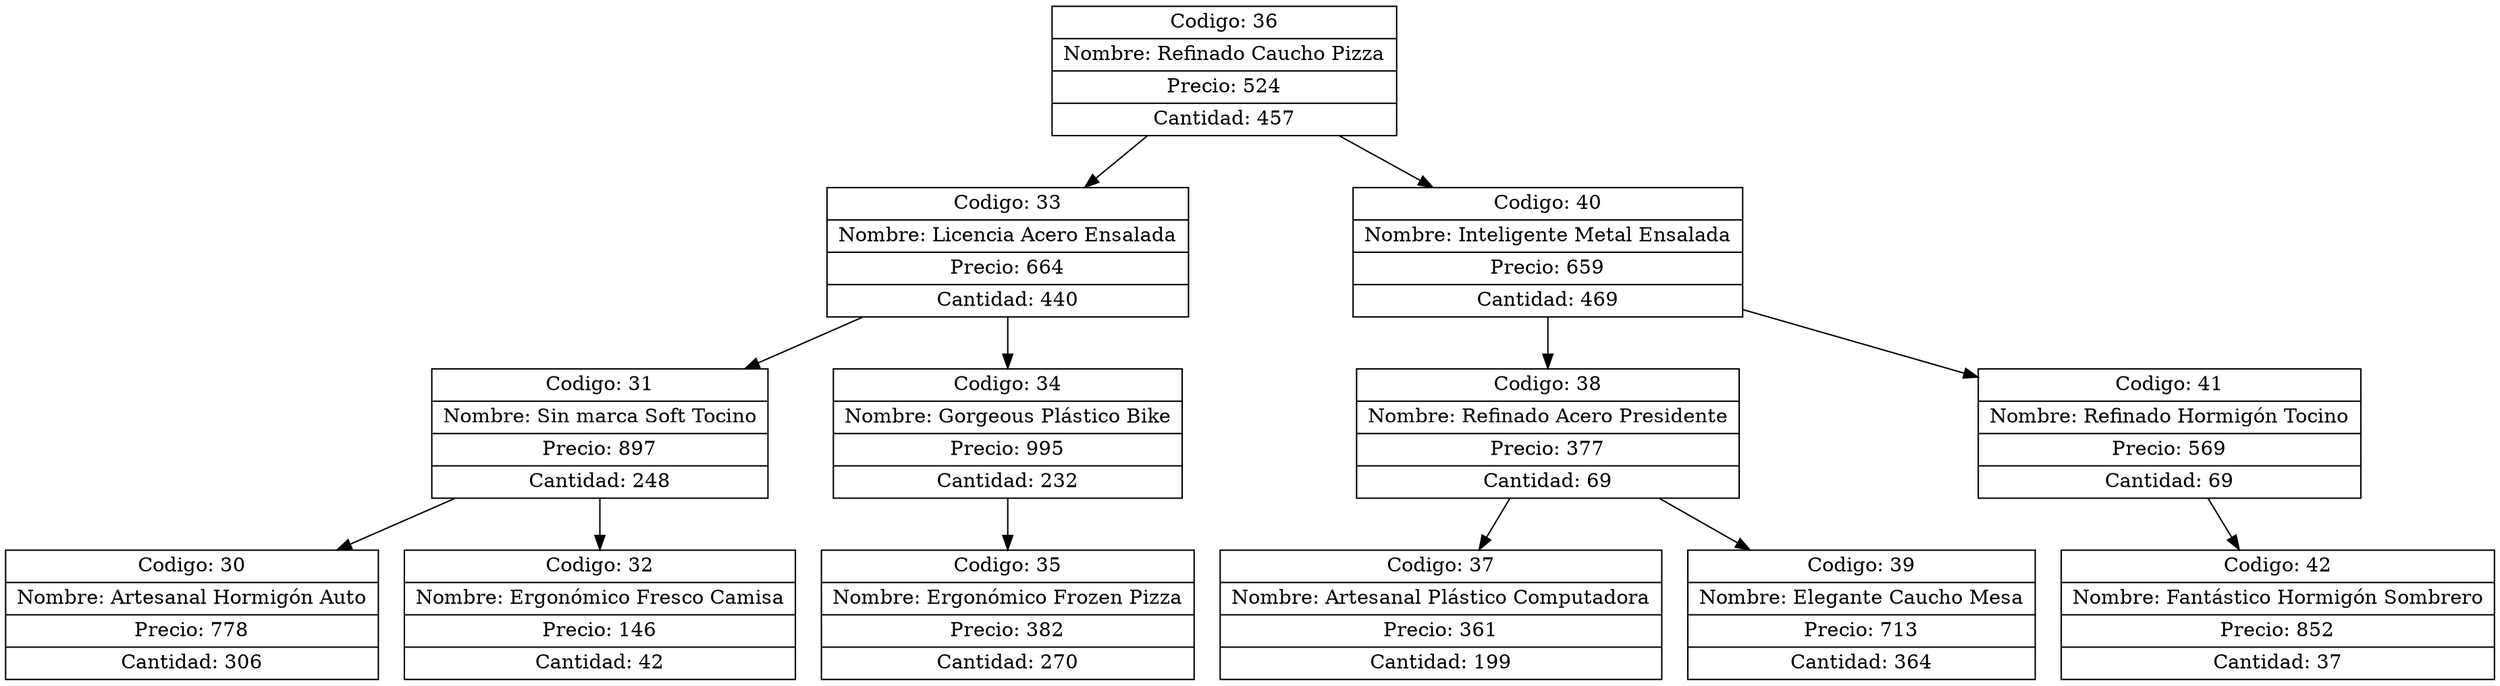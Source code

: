 digraph grafico{
rankdir=UD 
node[shape=box] 
concentrate=true 
nodo36[ shape=record, label ="{Codigo: 36|Nombre: Refinado Caucho Pizza|Precio: 524|Cantidad: 457}"];
nodo33[ shape=record, label ="{Codigo: 33|Nombre: Licencia Acero Ensalada|Precio: 664|Cantidad: 440}"];
nodo31[ shape=record, label ="{Codigo: 31|Nombre: Sin marca Soft Tocino|Precio: 897|Cantidad: 248}"];
nodo30[ shape=record, label ="{Codigo: 30|Nombre: Artesanal Hormigón Auto|Precio: 778|Cantidad: 306}"];
nodo31->nodo30
nodo32[ shape=record, label ="{Codigo: 32|Nombre: Ergonómico Fresco Camisa|Precio: 146|Cantidad: 42}"];
nodo31->nodo32
nodo33->nodo31
nodo34[ shape=record, label ="{Codigo: 34|Nombre: Gorgeous Plástico Bike|Precio: 995|Cantidad: 232}"];
nodo35[ shape=record, label ="{Codigo: 35|Nombre: Ergonómico Frozen Pizza|Precio: 382|Cantidad: 270}"];
nodo34->nodo35
nodo33->nodo34
nodo36->nodo33
nodo40[ shape=record, label ="{Codigo: 40|Nombre: Inteligente Metal Ensalada|Precio: 659|Cantidad: 469}"];
nodo38[ shape=record, label ="{Codigo: 38|Nombre: Refinado Acero Presidente|Precio: 377|Cantidad: 69}"];
nodo37[ shape=record, label ="{Codigo: 37|Nombre: Artesanal Plástico Computadora|Precio: 361|Cantidad: 199}"];
nodo38->nodo37
nodo39[ shape=record, label ="{Codigo: 39|Nombre: Elegante Caucho Mesa|Precio: 713|Cantidad: 364}"];
nodo38->nodo39
nodo40->nodo38
nodo41[ shape=record, label ="{Codigo: 41|Nombre: Refinado Hormigón Tocino|Precio: 569|Cantidad: 69}"];
nodo42[ shape=record, label ="{Codigo: 42|Nombre: Fantástico Hormigón Sombrero|Precio: 852|Cantidad: 37}"];
nodo41->nodo42
nodo40->nodo41
nodo36->nodo40
}